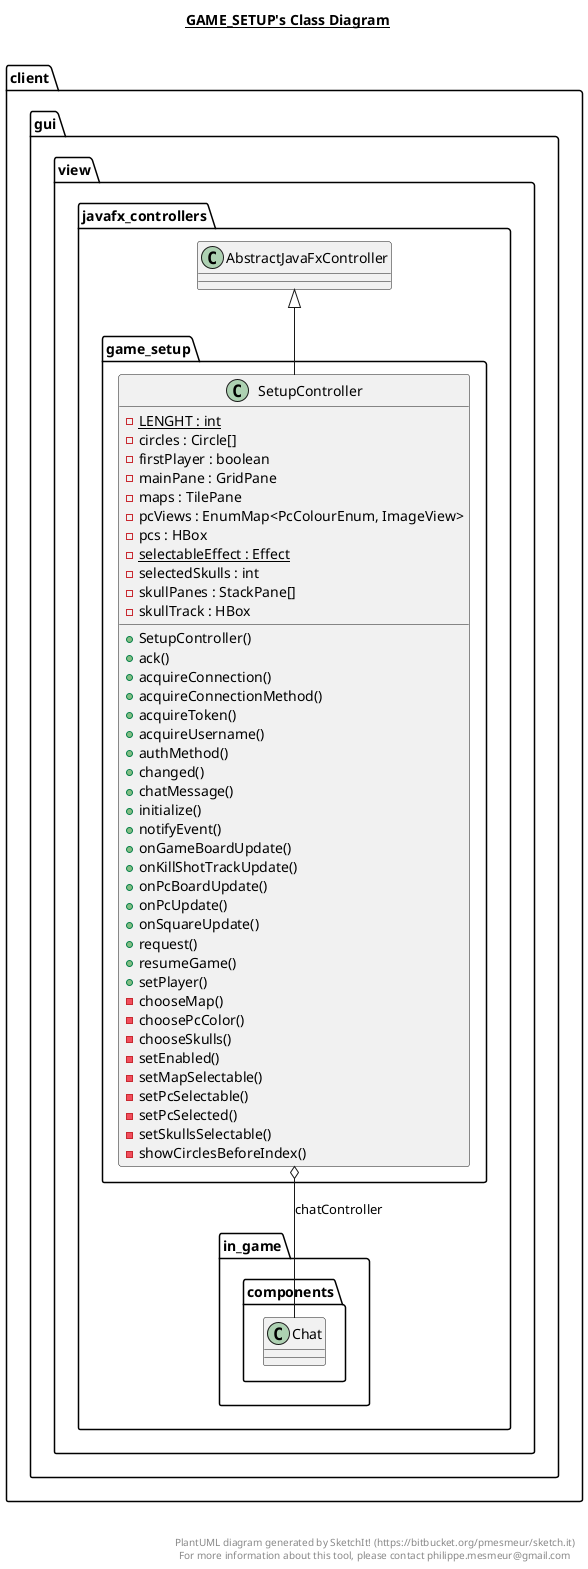 @startuml

title __GAME_SETUP's Class Diagram__\n

  namespace client.gui {
    namespace view {
      namespace javafx_controllers {
        namespace game_setup {
          class client.gui.view.javafx_controllers.game_setup.SetupController {
              {static} - LENGHT : int
              - circles : Circle[]
              - firstPlayer : boolean
              - mainPane : GridPane
              - maps : TilePane
              - pcViews : EnumMap<PcColourEnum, ImageView>
              - pcs : HBox
              {static} - selectableEffect : Effect
              - selectedSkulls : int
              - skullPanes : StackPane[]
              - skullTrack : HBox
              + SetupController()
              + ack()
              + acquireConnection()
              + acquireConnectionMethod()
              + acquireToken()
              + acquireUsername()
              + authMethod()
              + changed()
              + chatMessage()
              + initialize()
              + notifyEvent()
              + onGameBoardUpdate()
              + onKillShotTrackUpdate()
              + onPcBoardUpdate()
              + onPcUpdate()
              + onSquareUpdate()
              + request()
              + resumeGame()
              + setPlayer()
              - chooseMap()
              - choosePcColor()
              - chooseSkulls()
              - setEnabled()
              - setMapSelectable()
              - setPcSelectable()
              - setPcSelected()
              - setSkullsSelectable()
              - showCirclesBeforeIndex()
          }
        }
      }
    }
  }
  

  client.gui.view.javafx_controllers.game_setup.SetupController -up-|> client.gui.view.javafx_controllers.AbstractJavaFxController
  client.gui.view.javafx_controllers.game_setup.SetupController o-- client.gui.view.javafx_controllers.in_game.components.Chat : chatController


right footer


PlantUML diagram generated by SketchIt! (https://bitbucket.org/pmesmeur/sketch.it)
For more information about this tool, please contact philippe.mesmeur@gmail.com
endfooter

@enduml
